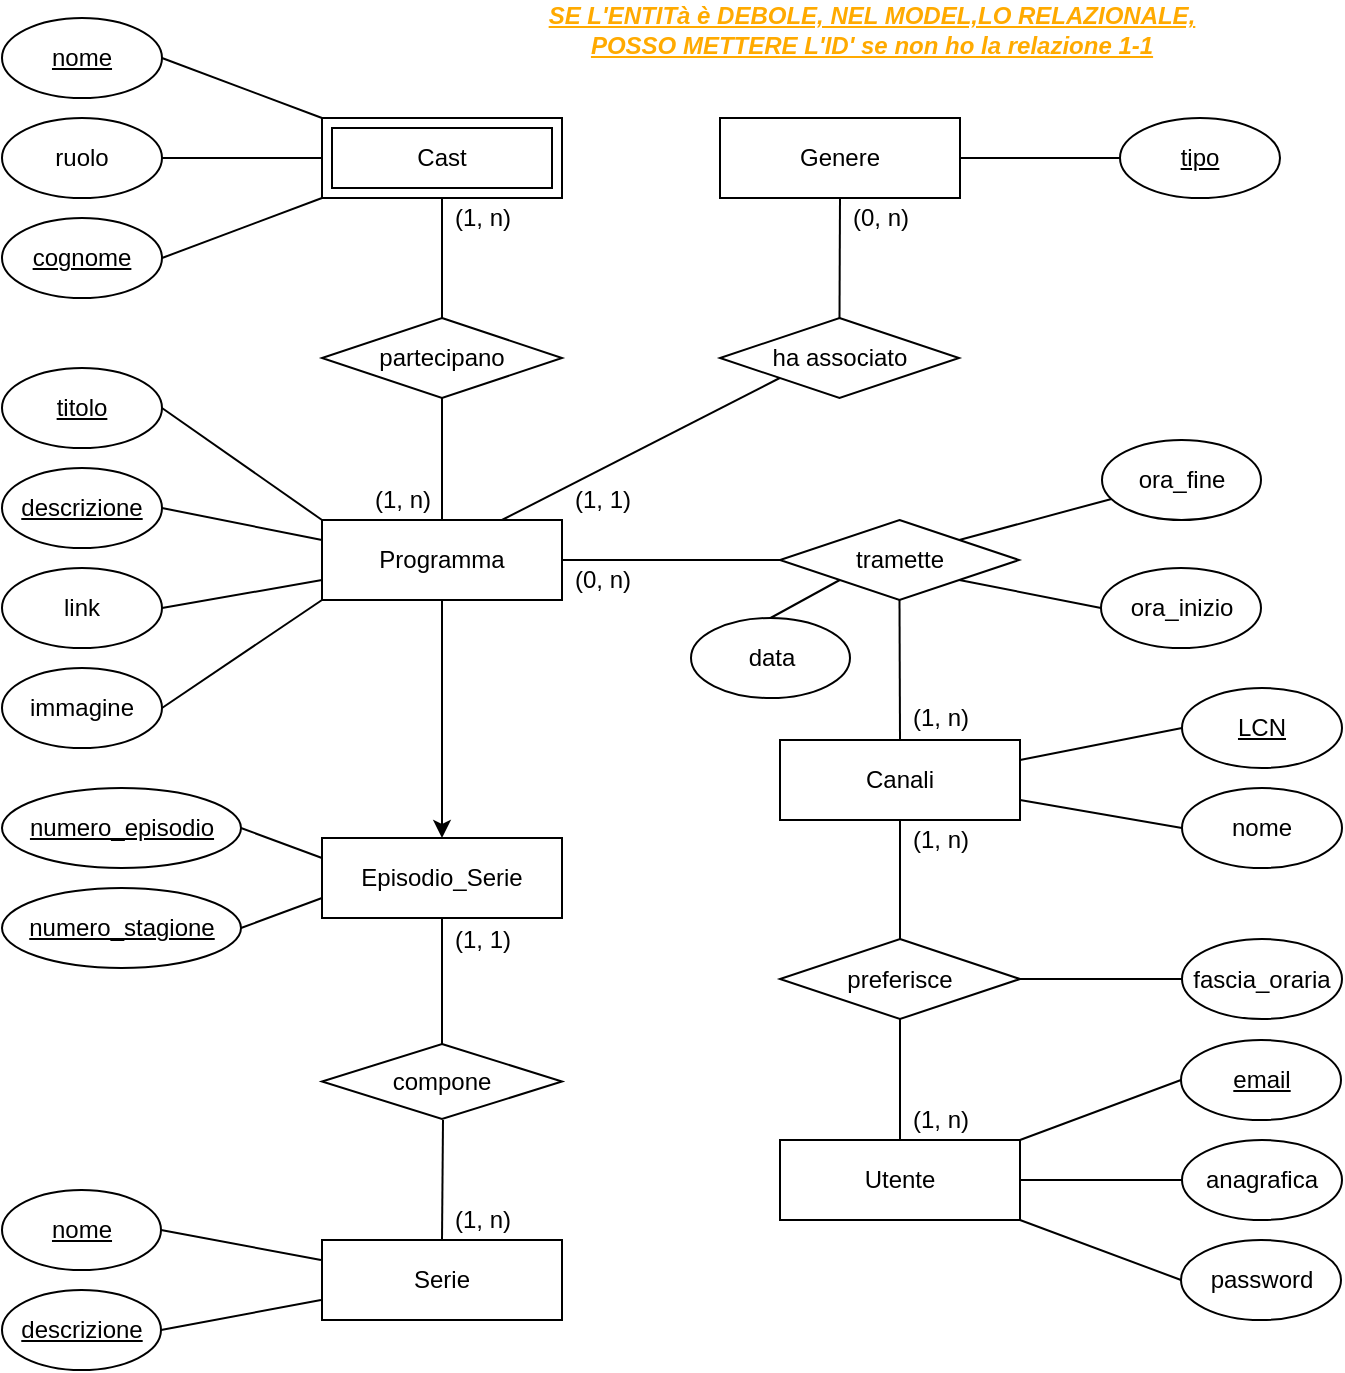 <mxfile version="18.1.2" type="device"><diagram id="R2lEEEUBdFMjLlhIrx00" name="Page-1"><mxGraphModel dx="1038" dy="481" grid="1" gridSize="10" guides="1" tooltips="1" connect="1" arrows="1" fold="1" page="1" pageScale="1" pageWidth="850" pageHeight="1100" math="0" shadow="0" extFonts="Permanent Marker^https://fonts.googleapis.com/css?family=Permanent+Marker"><root><mxCell id="0"/><mxCell id="1" parent="0"/><mxCell id="fB9N05EH2Ql-NytacOC7-5" value="Canali" style="rounded=0;whiteSpace=wrap;html=1;" parent="1" vertex="1"><mxGeometry x="489" y="390" width="120" height="40" as="geometry"/></mxCell><mxCell id="667CGL9y9yE0PsmGEpij-4" value="" style="edgeStyle=orthogonalEdgeStyle;rounded=0;orthogonalLoop=1;jettySize=auto;html=1;strokeColor=#FFFFFF;" parent="1" source="fB9N05EH2Ql-NytacOC7-11" target="667CGL9y9yE0PsmGEpij-3" edge="1"><mxGeometry relative="1" as="geometry"/></mxCell><mxCell id="667CGL9y9yE0PsmGEpij-5" style="edgeStyle=orthogonalEdgeStyle;rounded=0;orthogonalLoop=1;jettySize=auto;html=1;strokeColor=#000000;entryX=0.5;entryY=0;entryDx=0;entryDy=0;" parent="1" source="fB9N05EH2Ql-NytacOC7-11" target="667CGL9y9yE0PsmGEpij-3" edge="1"><mxGeometry relative="1" as="geometry"><mxPoint x="320" y="380" as="targetPoint"/></mxGeometry></mxCell><mxCell id="fB9N05EH2Ql-NytacOC7-11" value="Programma" style="rounded=0;whiteSpace=wrap;html=1;" parent="1" vertex="1"><mxGeometry x="260" y="280" width="120" height="40" as="geometry"/></mxCell><mxCell id="fB9N05EH2Ql-NytacOC7-13" value="tramette" style="shape=rhombus;perimeter=rhombusPerimeter;whiteSpace=wrap;html=1;align=center;" parent="1" vertex="1"><mxGeometry x="489" y="280" width="119.5" height="40" as="geometry"/></mxCell><mxCell id="fB9N05EH2Ql-NytacOC7-28" value="Cast" style="shape=ext;margin=3;double=1;whiteSpace=wrap;html=1;align=center;fontFamily=Helvetica;fontSize=12;fontColor=default;strokeColor=default;fillColor=default;" parent="1" vertex="1"><mxGeometry x="260" y="79" width="120" height="40" as="geometry"/></mxCell><mxCell id="fB9N05EH2Ql-NytacOC7-29" value="" style="endArrow=none;html=1;rounded=0;entryX=0.5;entryY=0;entryDx=0;entryDy=0;exitX=0.5;exitY=1;exitDx=0;exitDy=0;" parent="1" source="fB9N05EH2Ql-NytacOC7-28" target="fB9N05EH2Ql-NytacOC7-30" edge="1"><mxGeometry width="50" height="50" relative="1" as="geometry"><mxPoint x="68" y="96.5" as="sourcePoint"/><mxPoint x="320" y="159" as="targetPoint"/></mxGeometry></mxCell><mxCell id="fB9N05EH2Ql-NytacOC7-30" value="partecipano" style="shape=rhombus;perimeter=rhombusPerimeter;whiteSpace=wrap;html=1;align=center;" parent="1" vertex="1"><mxGeometry x="260" y="179" width="120" height="40" as="geometry"/></mxCell><mxCell id="fB9N05EH2Ql-NytacOC7-31" value="" style="endArrow=none;html=1;rounded=0;entryX=0.5;entryY=1;entryDx=0;entryDy=0;exitX=0.5;exitY=0;exitDx=0;exitDy=0;" parent="1" source="fB9N05EH2Ql-NytacOC7-11" target="fB9N05EH2Ql-NytacOC7-30" edge="1"><mxGeometry width="50" height="50" relative="1" as="geometry"><mxPoint x="93.5" y="274.5" as="sourcePoint"/><mxPoint x="113.5" y="274.5" as="targetPoint"/></mxGeometry></mxCell><mxCell id="EffAMRFEf8YkOLMa1qJM-2" value="" style="edgeStyle=orthogonalEdgeStyle;rounded=0;orthogonalLoop=1;jettySize=auto;html=1;" parent="1" edge="1"><mxGeometry relative="1" as="geometry"><mxPoint x="1120.5" y="506" as="targetPoint"/></mxGeometry></mxCell><mxCell id="fB9N05EH2Ql-NytacOC7-58" value="Utente" style="whiteSpace=wrap;html=1;align=center;" parent="1" vertex="1"><mxGeometry x="489" y="590" width="120" height="40" as="geometry"/></mxCell><mxCell id="uF2Ogz3bUNBrAM8irZKq-8" value="" style="endArrow=none;html=1;rounded=0;exitX=0;exitY=0.5;exitDx=0;exitDy=0;entryX=1;entryY=0.5;entryDx=0;entryDy=0;" parent="1" source="fB9N05EH2Ql-NytacOC7-13" target="fB9N05EH2Ql-NytacOC7-11" edge="1"><mxGeometry relative="1" as="geometry"><mxPoint x="233" y="195.5" as="sourcePoint"/><mxPoint x="262.5" y="242.5" as="targetPoint"/></mxGeometry></mxCell><mxCell id="uF2Ogz3bUNBrAM8irZKq-13" value="LCN" style="ellipse;whiteSpace=wrap;html=1;align=center;fontStyle=4;" parent="1" vertex="1"><mxGeometry x="690" y="364" width="80" height="40" as="geometry"/></mxCell><mxCell id="uF2Ogz3bUNBrAM8irZKq-16" value="data" style="ellipse;whiteSpace=wrap;html=1;align=center;" parent="1" vertex="1"><mxGeometry x="444.5" y="329" width="79.5" height="40" as="geometry"/></mxCell><mxCell id="uF2Ogz3bUNBrAM8irZKq-17" value="&lt;u&gt;descrizione&lt;/u&gt;" style="ellipse;whiteSpace=wrap;html=1;align=center;" parent="1" vertex="1"><mxGeometry x="100" y="665" width="79.5" height="40" as="geometry"/></mxCell><mxCell id="uF2Ogz3bUNBrAM8irZKq-22" value="&lt;u&gt;nome&lt;/u&gt;" style="ellipse;whiteSpace=wrap;html=1;align=center;" parent="1" vertex="1"><mxGeometry x="100" y="615" width="79.5" height="40" as="geometry"/></mxCell><mxCell id="uF2Ogz3bUNBrAM8irZKq-23" value="nome" style="ellipse;whiteSpace=wrap;html=1;align=center;fontStyle=4;" parent="1" vertex="1"><mxGeometry x="100" y="29" width="80" height="40" as="geometry"/></mxCell><mxCell id="uF2Ogz3bUNBrAM8irZKq-25" value="ruolo" style="ellipse;whiteSpace=wrap;html=1;align=center;" parent="1" vertex="1"><mxGeometry x="100" y="79" width="80" height="40" as="geometry"/></mxCell><mxCell id="uF2Ogz3bUNBrAM8irZKq-26" value="&lt;u&gt;cognome&lt;/u&gt;" style="ellipse;whiteSpace=wrap;html=1;align=center;" parent="1" vertex="1"><mxGeometry x="100" y="129" width="80" height="40" as="geometry"/></mxCell><mxCell id="uF2Ogz3bUNBrAM8irZKq-28" value="email" style="ellipse;whiteSpace=wrap;html=1;align=center;fontStyle=4;" parent="1" vertex="1"><mxGeometry x="689.5" y="540" width="80" height="40" as="geometry"/></mxCell><mxCell id="uF2Ogz3bUNBrAM8irZKq-29" value="anagrafica" style="ellipse;whiteSpace=wrap;html=1;align=center;" parent="1" vertex="1"><mxGeometry x="690" y="590" width="80" height="40" as="geometry"/></mxCell><mxCell id="uF2Ogz3bUNBrAM8irZKq-30" value="password" style="ellipse;whiteSpace=wrap;html=1;align=center;" parent="1" vertex="1"><mxGeometry x="689.5" y="640" width="80" height="40" as="geometry"/></mxCell><mxCell id="uF2Ogz3bUNBrAM8irZKq-31" value="nome" style="ellipse;whiteSpace=wrap;html=1;align=center;" parent="1" vertex="1"><mxGeometry x="690" y="414" width="80" height="40" as="geometry"/></mxCell><mxCell id="uF2Ogz3bUNBrAM8irZKq-36" value="&lt;u&gt;descrizione&lt;/u&gt;" style="ellipse;whiteSpace=wrap;html=1;align=center;" parent="1" vertex="1"><mxGeometry x="100" y="254" width="80" height="40" as="geometry"/></mxCell><mxCell id="uF2Ogz3bUNBrAM8irZKq-41" value="titolo" style="ellipse;whiteSpace=wrap;html=1;align=center;fontStyle=4;" parent="1" vertex="1"><mxGeometry x="100" y="204" width="80" height="40" as="geometry"/></mxCell><mxCell id="GhIXZej3Qp53KJ87c0xY-1" value="link" style="ellipse;whiteSpace=wrap;html=1;fontFamily=Helvetica;fontSize=12;fontColor=default;align=center;strokeColor=default;fillColor=default;" parent="1" vertex="1"><mxGeometry x="100" y="304" width="80" height="40" as="geometry"/></mxCell><mxCell id="GhIXZej3Qp53KJ87c0xY-2" value="immagine" style="ellipse;whiteSpace=wrap;html=1;align=center;" parent="1" vertex="1"><mxGeometry x="100" y="354" width="80" height="40" as="geometry"/></mxCell><mxCell id="GhIXZej3Qp53KJ87c0xY-6" value="" style="endArrow=none;html=1;rounded=0;exitX=1;exitY=0.5;exitDx=0;exitDy=0;entryX=0;entryY=0;entryDx=0;entryDy=0;" parent="1" source="uF2Ogz3bUNBrAM8irZKq-23" target="fB9N05EH2Ql-NytacOC7-28" edge="1"><mxGeometry relative="1" as="geometry"><mxPoint x="-158" y="2.5" as="sourcePoint"/><mxPoint x="2" y="2.5" as="targetPoint"/></mxGeometry></mxCell><mxCell id="GhIXZej3Qp53KJ87c0xY-8" value="" style="endArrow=none;html=1;rounded=0;exitX=1;exitY=0.5;exitDx=0;exitDy=0;entryX=0;entryY=0.5;entryDx=0;entryDy=0;" parent="1" source="uF2Ogz3bUNBrAM8irZKq-25" target="fB9N05EH2Ql-NytacOC7-28" edge="1"><mxGeometry relative="1" as="geometry"><mxPoint x="-32" y="281.5" as="sourcePoint"/><mxPoint x="-62" y="126.5" as="targetPoint"/></mxGeometry></mxCell><mxCell id="GhIXZej3Qp53KJ87c0xY-9" value="" style="endArrow=none;html=1;rounded=0;exitX=1;exitY=0.5;exitDx=0;exitDy=0;entryX=0;entryY=1;entryDx=0;entryDy=0;" parent="1" source="uF2Ogz3bUNBrAM8irZKq-26" target="fB9N05EH2Ql-NytacOC7-28" edge="1"><mxGeometry relative="1" as="geometry"><mxPoint x="-142" y="200.5" as="sourcePoint"/><mxPoint x="38" y="291.5" as="targetPoint"/></mxGeometry></mxCell><mxCell id="GhIXZej3Qp53KJ87c0xY-10" value="" style="endArrow=none;html=1;rounded=0;exitX=1;exitY=0.25;exitDx=0;exitDy=0;entryX=0;entryY=0.5;entryDx=0;entryDy=0;" parent="1" source="fB9N05EH2Ql-NytacOC7-5" target="uF2Ogz3bUNBrAM8irZKq-13" edge="1"><mxGeometry relative="1" as="geometry"><mxPoint x="658" y="614.5" as="sourcePoint"/><mxPoint x="650" y="379" as="targetPoint"/></mxGeometry></mxCell><mxCell id="GhIXZej3Qp53KJ87c0xY-11" value="" style="endArrow=none;html=1;rounded=0;exitX=1;exitY=0.75;exitDx=0;exitDy=0;entryX=0;entryY=0.5;entryDx=0;entryDy=0;" parent="1" source="fB9N05EH2Ql-NytacOC7-5" target="uF2Ogz3bUNBrAM8irZKq-31" edge="1"><mxGeometry relative="1" as="geometry"><mxPoint x="508" y="214.5" as="sourcePoint"/><mxPoint x="588" y="164.5" as="targetPoint"/></mxGeometry></mxCell><mxCell id="GhIXZej3Qp53KJ87c0xY-12" value="" style="endArrow=none;html=1;rounded=0;entryX=1;entryY=0;entryDx=0;entryDy=0;exitX=0;exitY=0.5;exitDx=0;exitDy=0;" parent="1" source="uF2Ogz3bUNBrAM8irZKq-28" target="fB9N05EH2Ql-NytacOC7-58" edge="1"><mxGeometry relative="1" as="geometry"><mxPoint x="669" y="560" as="sourcePoint"/><mxPoint x="219" y="870" as="targetPoint"/></mxGeometry></mxCell><mxCell id="GhIXZej3Qp53KJ87c0xY-13" value="" style="endArrow=none;html=1;rounded=0;exitX=0;exitY=0.5;exitDx=0;exitDy=0;entryX=1;entryY=0.5;entryDx=0;entryDy=0;" parent="1" source="uF2Ogz3bUNBrAM8irZKq-29" target="fB9N05EH2Ql-NytacOC7-58" edge="1"><mxGeometry relative="1" as="geometry"><mxPoint x="39" y="890" as="sourcePoint"/><mxPoint x="610" y="610" as="targetPoint"/></mxGeometry></mxCell><mxCell id="GhIXZej3Qp53KJ87c0xY-14" value="" style="endArrow=none;html=1;rounded=0;exitX=0;exitY=0.5;exitDx=0;exitDy=0;entryX=1;entryY=1;entryDx=0;entryDy=0;" parent="1" source="uF2Ogz3bUNBrAM8irZKq-30" target="fB9N05EH2Ql-NytacOC7-58" edge="1"><mxGeometry relative="1" as="geometry"><mxPoint x="79" y="870" as="sourcePoint"/><mxPoint x="239" y="870" as="targetPoint"/></mxGeometry></mxCell><mxCell id="GhIXZej3Qp53KJ87c0xY-18" value="Serie" style="whiteSpace=wrap;html=1;align=center;" parent="1" vertex="1"><mxGeometry x="260" y="640" width="120" height="40" as="geometry"/></mxCell><mxCell id="GhIXZej3Qp53KJ87c0xY-19" value="numero_episodio" style="ellipse;whiteSpace=wrap;html=1;align=center;fontStyle=4;" parent="1" vertex="1"><mxGeometry x="100" y="414" width="119.5" height="40" as="geometry"/></mxCell><mxCell id="GhIXZej3Qp53KJ87c0xY-20" value="&lt;u&gt;numero_stagione&lt;/u&gt;" style="ellipse;whiteSpace=wrap;html=1;align=center;" parent="1" vertex="1"><mxGeometry x="100" y="464" width="119.5" height="40" as="geometry"/></mxCell><mxCell id="GhIXZej3Qp53KJ87c0xY-21" value="" style="endArrow=none;html=1;rounded=0;exitX=1;exitY=0.5;exitDx=0;exitDy=0;entryX=0;entryY=0.25;entryDx=0;entryDy=0;" parent="1" source="GhIXZej3Qp53KJ87c0xY-19" target="667CGL9y9yE0PsmGEpij-3" edge="1"><mxGeometry relative="1" as="geometry"><mxPoint x="245" y="627.5" as="sourcePoint"/><mxPoint x="405" y="627.5" as="targetPoint"/></mxGeometry></mxCell><mxCell id="GhIXZej3Qp53KJ87c0xY-22" value="" style="endArrow=none;html=1;rounded=0;exitX=1;exitY=0.5;exitDx=0;exitDy=0;entryX=0;entryY=0.75;entryDx=0;entryDy=0;" parent="1" source="GhIXZej3Qp53KJ87c0xY-20" target="667CGL9y9yE0PsmGEpij-3" edge="1"><mxGeometry relative="1" as="geometry"><mxPoint x="161" y="1002.5" as="sourcePoint"/><mxPoint x="321" y="1002.5" as="targetPoint"/></mxGeometry></mxCell><mxCell id="GhIXZej3Qp53KJ87c0xY-28" value="" style="endArrow=none;html=1;rounded=0;exitX=1;exitY=0.5;exitDx=0;exitDy=0;" parent="1" source="uF2Ogz3bUNBrAM8irZKq-17" edge="1"><mxGeometry relative="1" as="geometry"><mxPoint x="130" y="946.63" as="sourcePoint"/><mxPoint x="259.5" y="670" as="targetPoint"/></mxGeometry></mxCell><mxCell id="GhIXZej3Qp53KJ87c0xY-29" value="" style="endArrow=none;html=1;rounded=0;entryX=0.5;entryY=0;entryDx=0;entryDy=0;exitX=0;exitY=1;exitDx=0;exitDy=0;" parent="1" source="fB9N05EH2Ql-NytacOC7-13" target="uF2Ogz3bUNBrAM8irZKq-16" edge="1"><mxGeometry relative="1" as="geometry"><mxPoint x="629" y="310" as="sourcePoint"/><mxPoint x="519.5" y="796.63" as="targetPoint"/></mxGeometry></mxCell><mxCell id="GhIXZej3Qp53KJ87c0xY-31" value="" style="endArrow=none;html=1;rounded=0;entryX=1;entryY=0.5;entryDx=0;entryDy=0;exitX=0;exitY=0;exitDx=0;exitDy=0;" parent="1" source="fB9N05EH2Ql-NytacOC7-11" target="uF2Ogz3bUNBrAM8irZKq-41" edge="1"><mxGeometry relative="1" as="geometry"><mxPoint x="201" y="284.5" as="sourcePoint"/><mxPoint x="100" y="358.5" as="targetPoint"/></mxGeometry></mxCell><mxCell id="GhIXZej3Qp53KJ87c0xY-32" value="" style="endArrow=none;html=1;rounded=0;exitX=0;exitY=0.25;exitDx=0;exitDy=0;entryX=1;entryY=0.5;entryDx=0;entryDy=0;" parent="1" source="fB9N05EH2Ql-NytacOC7-11" target="uF2Ogz3bUNBrAM8irZKq-36" edge="1"><mxGeometry relative="1" as="geometry"><mxPoint x="460" y="521.5" as="sourcePoint"/><mxPoint x="210" y="299" as="targetPoint"/></mxGeometry></mxCell><mxCell id="GhIXZej3Qp53KJ87c0xY-34" value="" style="endArrow=none;html=1;rounded=0;entryX=1;entryY=0.5;entryDx=0;entryDy=0;exitX=0;exitY=0.75;exitDx=0;exitDy=0;" parent="1" source="fB9N05EH2Ql-NytacOC7-11" target="GhIXZej3Qp53KJ87c0xY-1" edge="1"><mxGeometry relative="1" as="geometry"><mxPoint x="480" y="541.5" as="sourcePoint"/><mxPoint x="640" y="541.5" as="targetPoint"/></mxGeometry></mxCell><mxCell id="EffAMRFEf8YkOLMa1qJM-4" value="" style="endArrow=none;html=1;rounded=0;exitX=0;exitY=1;exitDx=0;exitDy=0;entryX=1;entryY=0.5;entryDx=0;entryDy=0;" parent="1" source="fB9N05EH2Ql-NytacOC7-11" target="GhIXZej3Qp53KJ87c0xY-2" edge="1"><mxGeometry relative="1" as="geometry"><mxPoint x="329" y="291.5" as="sourcePoint"/><mxPoint x="443.75" y="368.5" as="targetPoint"/></mxGeometry></mxCell><mxCell id="EffAMRFEf8YkOLMa1qJM-11" value="" style="endArrow=none;html=1;rounded=0;exitX=0.5;exitY=1;exitDx=0;exitDy=0;entryX=0.5;entryY=0;entryDx=0;entryDy=0;" parent="1" source="fB9N05EH2Ql-NytacOC7-13" target="fB9N05EH2Ql-NytacOC7-5" edge="1"><mxGeometry width="50" height="50" relative="1" as="geometry"><mxPoint x="449.5" y="390" as="sourcePoint"/><mxPoint x="489" y="389.5" as="targetPoint"/></mxGeometry></mxCell><mxCell id="P5lpez_x-8K96-gi-YmY-5" value="preferisce" style="shape=rhombus;perimeter=rhombusPerimeter;whiteSpace=wrap;html=1;align=center;" parent="1" vertex="1"><mxGeometry x="489" y="489.5" width="120" height="40" as="geometry"/></mxCell><mxCell id="P5lpez_x-8K96-gi-YmY-6" value="" style="endArrow=none;html=1;rounded=0;entryX=0.5;entryY=0;entryDx=0;entryDy=0;exitX=0.5;exitY=1;exitDx=0;exitDy=0;" parent="1" source="fB9N05EH2Ql-NytacOC7-5" target="P5lpez_x-8K96-gi-YmY-5" edge="1"><mxGeometry relative="1" as="geometry"><mxPoint x="559" y="400" as="sourcePoint"/><mxPoint x="336.5" y="278.38" as="targetPoint"/></mxGeometry></mxCell><mxCell id="P5lpez_x-8K96-gi-YmY-7" value="" style="endArrow=none;html=1;rounded=0;exitX=0.5;exitY=1;exitDx=0;exitDy=0;entryX=0.5;entryY=0;entryDx=0;entryDy=0;" parent="1" source="P5lpez_x-8K96-gi-YmY-5" target="fB9N05EH2Ql-NytacOC7-58" edge="1"><mxGeometry relative="1" as="geometry"><mxPoint x="318.0" y="550" as="sourcePoint"/><mxPoint x="348" y="588.38" as="targetPoint"/></mxGeometry></mxCell><mxCell id="667CGL9y9yE0PsmGEpij-3" value="Episodio_Serie" style="whiteSpace=wrap;html=1;align=center;" parent="1" vertex="1"><mxGeometry x="260" y="439" width="120" height="40" as="geometry"/></mxCell><mxCell id="667CGL9y9yE0PsmGEpij-7" value="compone" style="shape=rhombus;perimeter=rhombusPerimeter;whiteSpace=wrap;html=1;align=center;" parent="1" vertex="1"><mxGeometry x="260" y="542" width="120" height="37.5" as="geometry"/></mxCell><mxCell id="667CGL9y9yE0PsmGEpij-11" value="" style="endArrow=none;html=1;rounded=0;entryX=0.5;entryY=1;entryDx=0;entryDy=0;" parent="1" source="667CGL9y9yE0PsmGEpij-7" target="667CGL9y9yE0PsmGEpij-3" edge="1"><mxGeometry relative="1" as="geometry"><mxPoint x="229.5" y="509" as="sourcePoint"/><mxPoint x="270" y="440" as="targetPoint"/></mxGeometry></mxCell><mxCell id="667CGL9y9yE0PsmGEpij-12" value="" style="endArrow=none;html=1;rounded=0;exitX=0.5;exitY=0;exitDx=0;exitDy=0;" parent="1" source="GhIXZej3Qp53KJ87c0xY-18" edge="1"><mxGeometry relative="1" as="geometry"><mxPoint x="219.5" y="601" as="sourcePoint"/><mxPoint x="320.5" y="580" as="targetPoint"/></mxGeometry></mxCell><mxCell id="667CGL9y9yE0PsmGEpij-13" value="ora_fine" style="ellipse;whiteSpace=wrap;html=1;align=center;" parent="1" vertex="1"><mxGeometry x="650" y="240" width="79.5" height="40" as="geometry"/></mxCell><mxCell id="667CGL9y9yE0PsmGEpij-14" value="" style="endArrow=none;html=1;rounded=0;exitX=1;exitY=0;exitDx=0;exitDy=0;" parent="1" source="fB9N05EH2Ql-NytacOC7-13" target="667CGL9y9yE0PsmGEpij-13" edge="1"><mxGeometry relative="1" as="geometry"><mxPoint x="519" y="290" as="sourcePoint"/><mxPoint x="521" y="846.63" as="targetPoint"/></mxGeometry></mxCell><mxCell id="667CGL9y9yE0PsmGEpij-16" value="" style="endArrow=none;html=1;rounded=0;exitX=1;exitY=0.5;exitDx=0;exitDy=0;" parent="1" source="uF2Ogz3bUNBrAM8irZKq-22" edge="1"><mxGeometry relative="1" as="geometry"><mxPoint x="589.5" y="640" as="sourcePoint"/><mxPoint x="259.5" y="650" as="targetPoint"/></mxGeometry></mxCell><mxCell id="kp-S-zC_urhPKFvSFbiX-6" value="Genere" style="whiteSpace=wrap;html=1;align=center;" parent="1" vertex="1"><mxGeometry x="459" y="79" width="120" height="40" as="geometry"/></mxCell><mxCell id="kp-S-zC_urhPKFvSFbiX-7" value="" style="endArrow=none;html=1;rounded=0;entryX=0;entryY=1;entryDx=0;entryDy=0;exitX=0.75;exitY=0;exitDx=0;exitDy=0;" parent="1" source="fB9N05EH2Ql-NytacOC7-11" target="kp-S-zC_urhPKFvSFbiX-8" edge="1"><mxGeometry relative="1" as="geometry"><mxPoint x="379.5" y="290" as="sourcePoint"/><mxPoint x="190" y="384" as="targetPoint"/></mxGeometry></mxCell><mxCell id="kp-S-zC_urhPKFvSFbiX-8" value="ha associato" style="shape=rhombus;perimeter=rhombusPerimeter;whiteSpace=wrap;html=1;align=center;" parent="1" vertex="1"><mxGeometry x="459" y="179" width="119.5" height="40" as="geometry"/></mxCell><mxCell id="kp-S-zC_urhPKFvSFbiX-9" value="" style="endArrow=none;html=1;rounded=0;exitX=0.5;exitY=0;exitDx=0;exitDy=0;entryX=0.5;entryY=1;entryDx=0;entryDy=0;" parent="1" source="kp-S-zC_urhPKFvSFbiX-8" target="kp-S-zC_urhPKFvSFbiX-6" edge="1"><mxGeometry relative="1" as="geometry"><mxPoint x="369.5" y="-56" as="sourcePoint"/><mxPoint x="489" y="95" as="targetPoint"/></mxGeometry></mxCell><mxCell id="kp-S-zC_urhPKFvSFbiX-10" value="tipo" style="ellipse;whiteSpace=wrap;html=1;align=center;fontStyle=4;" parent="1" vertex="1"><mxGeometry x="659" y="79" width="80" height="40" as="geometry"/></mxCell><mxCell id="kp-S-zC_urhPKFvSFbiX-11" value="" style="endArrow=none;html=1;rounded=0;exitX=0;exitY=0.5;exitDx=0;exitDy=0;entryX=1;entryY=0.5;entryDx=0;entryDy=0;" parent="1" source="kp-S-zC_urhPKFvSFbiX-10" target="kp-S-zC_urhPKFvSFbiX-6" edge="1"><mxGeometry relative="1" as="geometry"><mxPoint x="191" y="92.5" as="sourcePoint"/><mxPoint x="609" y="169" as="targetPoint"/></mxGeometry></mxCell><mxCell id="kp-S-zC_urhPKFvSFbiX-14" value="fascia_oraria" style="ellipse;whiteSpace=wrap;html=1;align=center;" parent="1" vertex="1"><mxGeometry x="690" y="489.5" width="80" height="40" as="geometry"/></mxCell><mxCell id="kp-S-zC_urhPKFvSFbiX-17" value="" style="endArrow=none;html=1;rounded=0;entryX=0;entryY=0.5;entryDx=0;entryDy=0;exitX=1;exitY=0.5;exitDx=0;exitDy=0;" parent="1" source="P5lpez_x-8K96-gi-YmY-5" target="kp-S-zC_urhPKFvSFbiX-14" edge="1"><mxGeometry relative="1" as="geometry"><mxPoint x="559" y="440" as="sourcePoint"/><mxPoint x="559" y="499.5" as="targetPoint"/></mxGeometry></mxCell><mxCell id="kp-S-zC_urhPKFvSFbiX-20" value="ora_inizio" style="ellipse;whiteSpace=wrap;html=1;align=center;" parent="1" vertex="1"><mxGeometry x="649.5" y="304" width="80" height="40" as="geometry"/></mxCell><mxCell id="kp-S-zC_urhPKFvSFbiX-21" value="" style="endArrow=none;html=1;rounded=0;entryX=0;entryY=0.5;entryDx=0;entryDy=0;exitX=1;exitY=1;exitDx=0;exitDy=0;" parent="1" source="fB9N05EH2Ql-NytacOC7-13" target="kp-S-zC_urhPKFvSFbiX-20" edge="1"><mxGeometry relative="1" as="geometry"><mxPoint x="609" y="299" as="sourcePoint"/><mxPoint x="559" y="289" as="targetPoint"/></mxGeometry></mxCell><mxCell id="kp-S-zC_urhPKFvSFbiX-25" value="(1, 1)" style="text;html=1;align=center;verticalAlign=middle;resizable=0;points=[];autosize=1;strokeColor=none;fillColor=none;" parent="1" vertex="1"><mxGeometry x="319.5" y="480" width="40" height="20" as="geometry"/></mxCell><mxCell id="kp-S-zC_urhPKFvSFbiX-28" value="(1, n)" style="text;html=1;align=center;verticalAlign=middle;resizable=0;points=[];autosize=1;strokeColor=none;fillColor=none;" parent="1" vertex="1"><mxGeometry x="319.5" y="620" width="40" height="20" as="geometry"/></mxCell><mxCell id="kp-S-zC_urhPKFvSFbiX-29" value="(1, n)" style="text;html=1;align=center;verticalAlign=middle;resizable=0;points=[];autosize=1;strokeColor=none;fillColor=none;" parent="1" vertex="1"><mxGeometry x="319.5" y="119" width="40" height="20" as="geometry"/></mxCell><mxCell id="kp-S-zC_urhPKFvSFbiX-30" value="(1, n)" style="text;html=1;align=center;verticalAlign=middle;resizable=0;points=[];autosize=1;strokeColor=none;fillColor=none;" parent="1" vertex="1"><mxGeometry x="279.5" y="260" width="40" height="20" as="geometry"/></mxCell><mxCell id="kp-S-zC_urhPKFvSFbiX-32" value="(1, 1)" style="text;html=1;align=center;verticalAlign=middle;resizable=0;points=[];autosize=1;strokeColor=none;fillColor=none;" parent="1" vertex="1"><mxGeometry x="380" y="260" width="40" height="20" as="geometry"/></mxCell><mxCell id="kp-S-zC_urhPKFvSFbiX-33" value="(0, n)" style="text;html=1;align=center;verticalAlign=middle;resizable=0;points=[];autosize=1;strokeColor=none;fillColor=none;" parent="1" vertex="1"><mxGeometry x="519" y="119" width="40" height="20" as="geometry"/></mxCell><mxCell id="kp-S-zC_urhPKFvSFbiX-34" value="(0, n)" style="text;html=1;align=center;verticalAlign=middle;resizable=0;points=[];autosize=1;strokeColor=none;fillColor=none;" parent="1" vertex="1"><mxGeometry x="379.5" y="300" width="40" height="20" as="geometry"/></mxCell><mxCell id="kp-S-zC_urhPKFvSFbiX-37" value="(1, n)" style="text;html=1;align=center;verticalAlign=middle;resizable=0;points=[];autosize=1;strokeColor=none;fillColor=none;" parent="1" vertex="1"><mxGeometry x="548.5" y="369" width="40" height="20" as="geometry"/></mxCell><mxCell id="kp-S-zC_urhPKFvSFbiX-38" value="(1, n)" style="text;html=1;align=center;verticalAlign=middle;resizable=0;points=[];autosize=1;strokeColor=none;fillColor=none;" parent="1" vertex="1"><mxGeometry x="549" y="430" width="40" height="20" as="geometry"/></mxCell><mxCell id="kp-S-zC_urhPKFvSFbiX-39" value="(1, n)" style="text;html=1;align=center;verticalAlign=middle;resizable=0;points=[];autosize=1;strokeColor=none;fillColor=none;" parent="1" vertex="1"><mxGeometry x="549" y="570" width="40" height="20" as="geometry"/></mxCell><mxCell id="0O9rP5QQ6lWupB2sKuqX-11" value="&lt;font color=&quot;#ffaa00&quot;&gt;&lt;b&gt;&lt;i&gt;&lt;u&gt;SE L'ENTITà è DEBOLE, NEL MODEL,LO RELAZIONALE, POSSO METTERE L'ID' se non ho la relazione 1-1&lt;/u&gt;&lt;/i&gt;&lt;/b&gt;&lt;/font&gt;" style="text;html=1;strokeColor=none;fillColor=none;align=center;verticalAlign=middle;whiteSpace=wrap;rounded=0;" vertex="1" parent="1"><mxGeometry x="360" y="20" width="350" height="30" as="geometry"/></mxCell></root></mxGraphModel></diagram></mxfile>